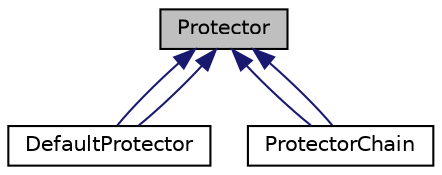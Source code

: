 digraph "Protector"
{
  edge [fontname="Helvetica",fontsize="10",labelfontname="Helvetica",labelfontsize="10"];
  node [fontname="Helvetica",fontsize="10",shape=record];
  Node1 [label="Protector",height=0.2,width=0.4,color="black", fillcolor="grey75", style="filled", fontcolor="black"];
  Node1 -> Node2 [dir="back",color="midnightblue",fontsize="10",style="solid",fontname="Helvetica"];
  Node2 [label="DefaultProtector",height=0.2,width=0.4,color="black", fillcolor="white", style="filled",URL="$class_default_protector.html",tooltip="Default protector that catch all exceptions (Implementation). "];
  Node1 -> Node2 [dir="back",color="midnightblue",fontsize="10",style="solid",fontname="Helvetica"];
  Node1 -> Node3 [dir="back",color="midnightblue",fontsize="10",style="solid",fontname="Helvetica"];
  Node3 [label="ProtectorChain",height=0.2,width=0.4,color="black", fillcolor="white", style="filled",URL="$class_protector_chain.html",tooltip="Protector chain (Implementation). Implementation detail. "];
  Node1 -> Node3 [dir="back",color="midnightblue",fontsize="10",style="solid",fontname="Helvetica"];
}
